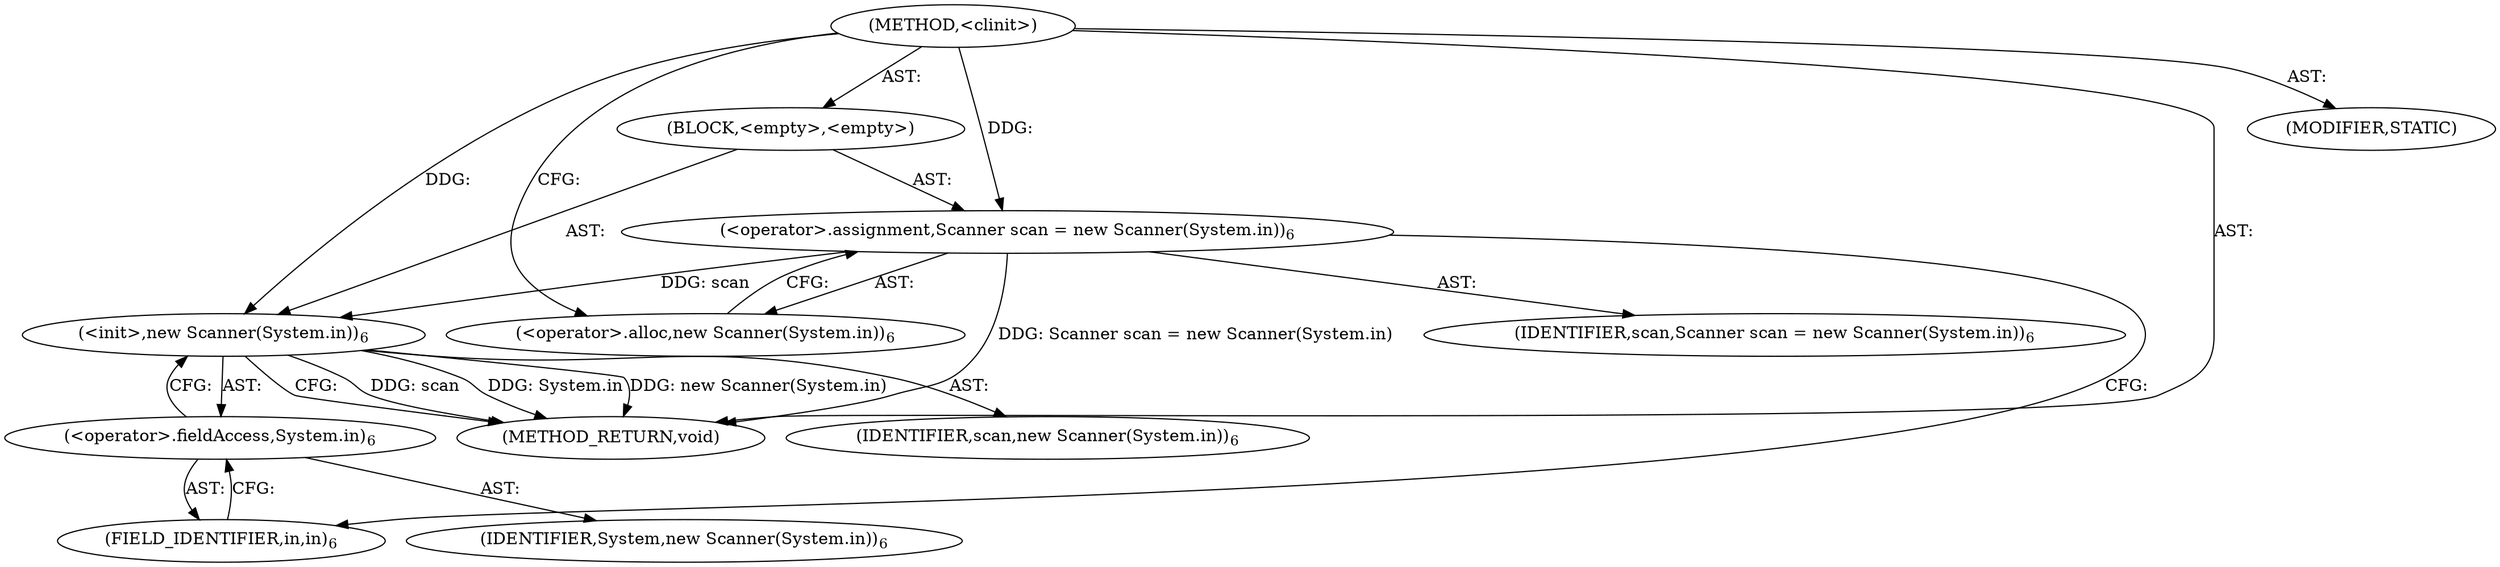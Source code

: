digraph "&lt;clinit&gt;" {  
"150" [label = <(METHOD,&lt;clinit&gt;)> ]
"151" [label = <(BLOCK,&lt;empty&gt;,&lt;empty&gt;)> ]
"152" [label = <(&lt;operator&gt;.assignment,Scanner scan = new Scanner(System.in))<SUB>6</SUB>> ]
"153" [label = <(IDENTIFIER,scan,Scanner scan = new Scanner(System.in))<SUB>6</SUB>> ]
"154" [label = <(&lt;operator&gt;.alloc,new Scanner(System.in))<SUB>6</SUB>> ]
"155" [label = <(&lt;init&gt;,new Scanner(System.in))<SUB>6</SUB>> ]
"3" [label = <(IDENTIFIER,scan,new Scanner(System.in))<SUB>6</SUB>> ]
"156" [label = <(&lt;operator&gt;.fieldAccess,System.in)<SUB>6</SUB>> ]
"157" [label = <(IDENTIFIER,System,new Scanner(System.in))<SUB>6</SUB>> ]
"158" [label = <(FIELD_IDENTIFIER,in,in)<SUB>6</SUB>> ]
"159" [label = <(MODIFIER,STATIC)> ]
"160" [label = <(METHOD_RETURN,void)> ]
  "150" -> "151"  [ label = "AST: "] 
  "150" -> "159"  [ label = "AST: "] 
  "150" -> "160"  [ label = "AST: "] 
  "151" -> "152"  [ label = "AST: "] 
  "151" -> "155"  [ label = "AST: "] 
  "152" -> "153"  [ label = "AST: "] 
  "152" -> "154"  [ label = "AST: "] 
  "155" -> "3"  [ label = "AST: "] 
  "155" -> "156"  [ label = "AST: "] 
  "156" -> "157"  [ label = "AST: "] 
  "156" -> "158"  [ label = "AST: "] 
  "152" -> "158"  [ label = "CFG: "] 
  "155" -> "160"  [ label = "CFG: "] 
  "154" -> "152"  [ label = "CFG: "] 
  "156" -> "155"  [ label = "CFG: "] 
  "158" -> "156"  [ label = "CFG: "] 
  "150" -> "154"  [ label = "CFG: "] 
  "152" -> "160"  [ label = "DDG: Scanner scan = new Scanner(System.in)"] 
  "155" -> "160"  [ label = "DDG: scan"] 
  "155" -> "160"  [ label = "DDG: System.in"] 
  "155" -> "160"  [ label = "DDG: new Scanner(System.in)"] 
  "150" -> "152"  [ label = "DDG: "] 
  "152" -> "155"  [ label = "DDG: scan"] 
  "150" -> "155"  [ label = "DDG: "] 
}
